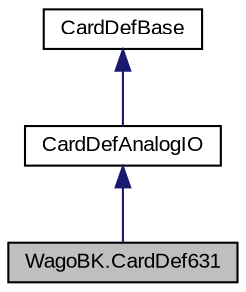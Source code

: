 digraph "WagoBK.CardDef631"
{
  edge [fontname="Arial",fontsize="10",labelfontname="Arial",labelfontsize="10"];
  node [fontname="Arial",fontsize="10",shape=record];
  Node1 [label="WagoBK.CardDef631",height=0.2,width=0.4,color="black", fillcolor="grey75", style="filled" fontcolor="black"];
  Node2 -> Node1 [dir="back",color="midnightblue",fontsize="10",style="solid",fontname="Arial"];
  Node2 [label="CardDefAnalogIO",height=0.2,width=0.4,color="black", fillcolor="white", style="filled",URL="$class_wago_b_k_1_1_card_def_analog_i_o.html"];
  Node3 -> Node2 [dir="back",color="midnightblue",fontsize="10",style="solid",fontname="Arial"];
  Node3 [label="CardDefBase",height=0.2,width=0.4,color="black", fillcolor="white", style="filled",URL="$class_wago_b_k_1_1_card_def_base.html"];
}
